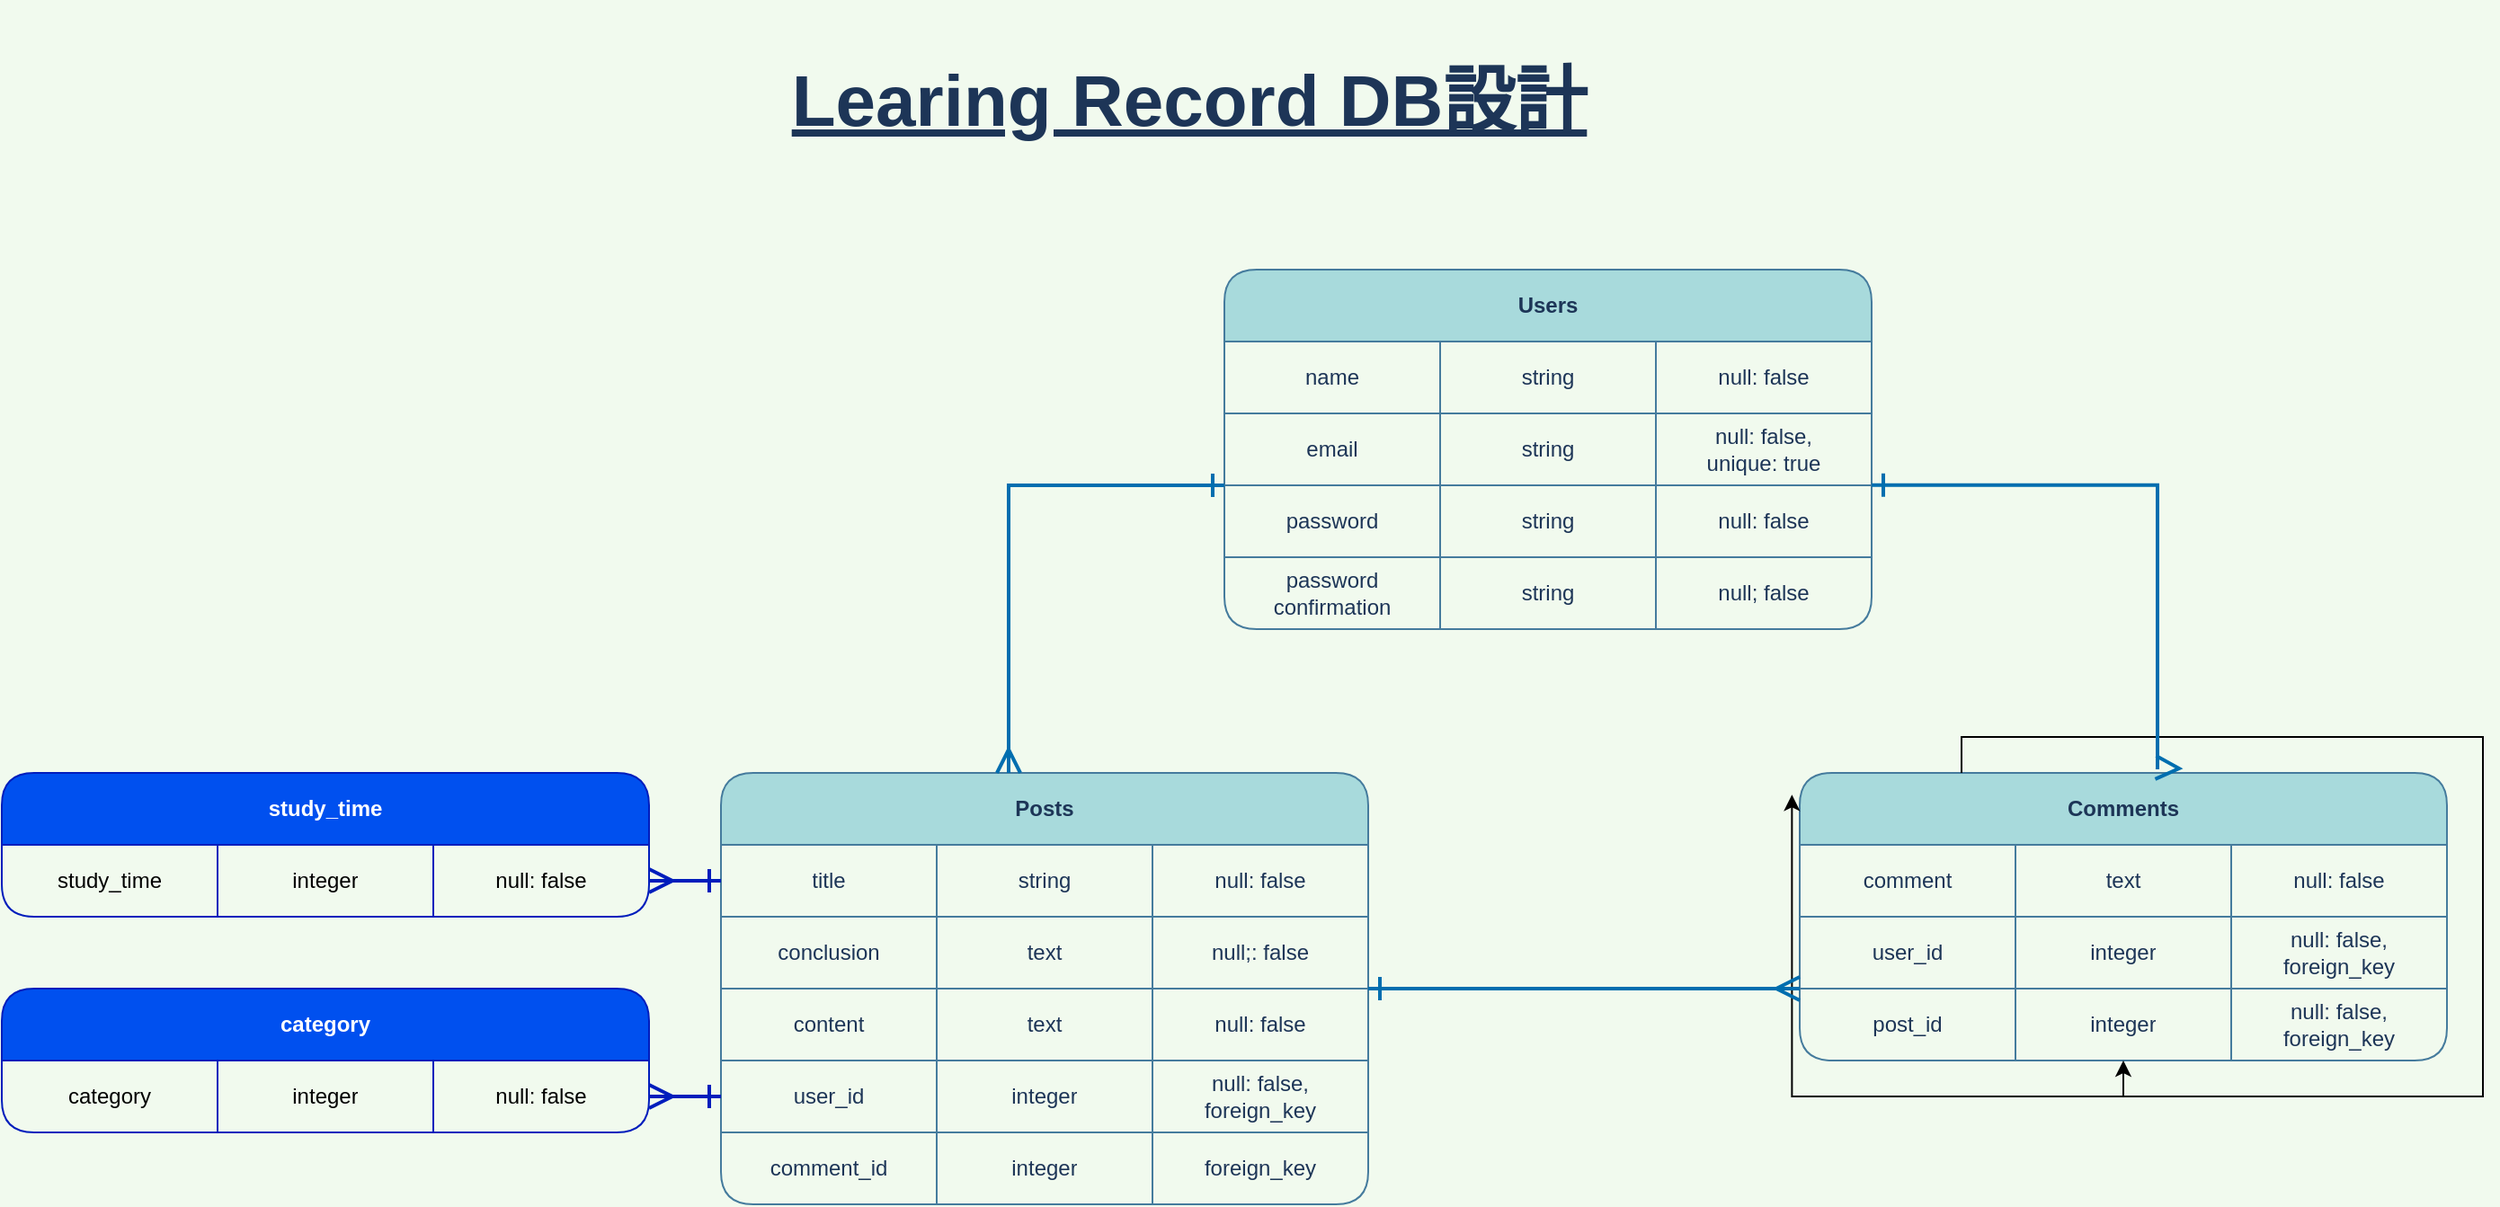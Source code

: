 <mxfile version="13.10.0" type="embed">
    <diagram id="OnWF7jWq-gfAZtCp6Csi" name="Page-1">
        <mxGraphModel dx="1360" dy="1076" grid="1" gridSize="10" guides="1" tooltips="1" connect="1" arrows="1" fold="1" page="1" pageScale="1" pageWidth="827" pageHeight="1169" background="#F1FAEE" math="0" shadow="0">
            <root>
                <mxCell id="0"/>
                <mxCell id="1" parent="0"/>
                <mxCell id="2" value="Users" style="shape=table;html=1;whiteSpace=wrap;startSize=40;container=1;collapsible=0;childLayout=tableLayout;fontStyle=1;align=center;fillColor=#A8DADC;strokeColor=#457B9D;fontColor=#1D3557;rounded=1;" parent="1" vertex="1">
                    <mxGeometry x="760" y="160" width="360" height="200" as="geometry"/>
                </mxCell>
                <mxCell id="3" value="" style="shape=partialRectangle;html=1;whiteSpace=wrap;collapsible=0;dropTarget=0;pointerEvents=0;fillColor=none;top=0;left=0;bottom=0;right=0;points=[[0,0.5],[1,0.5]];portConstraint=eastwest;strokeColor=#457B9D;fontColor=#1D3557;rounded=1;" parent="2" vertex="1">
                    <mxGeometry y="40" width="360" height="40" as="geometry"/>
                </mxCell>
                <mxCell id="4" value="name" style="shape=partialRectangle;html=1;whiteSpace=wrap;connectable=0;fillColor=none;top=0;left=0;bottom=0;right=0;overflow=hidden;strokeColor=#457B9D;fontColor=#1D3557;rounded=1;" parent="3" vertex="1">
                    <mxGeometry width="120" height="40" as="geometry"/>
                </mxCell>
                <mxCell id="5" value="string" style="shape=partialRectangle;html=1;whiteSpace=wrap;connectable=0;fillColor=none;top=0;left=0;bottom=0;right=0;overflow=hidden;strokeColor=#457B9D;fontColor=#1D3557;rounded=1;" parent="3" vertex="1">
                    <mxGeometry x="120" width="120" height="40" as="geometry"/>
                </mxCell>
                <mxCell id="6" value="null: false" style="shape=partialRectangle;html=1;whiteSpace=wrap;connectable=0;fillColor=none;top=0;left=0;bottom=0;right=0;overflow=hidden;strokeColor=#457B9D;fontColor=#1D3557;rounded=1;" parent="3" vertex="1">
                    <mxGeometry x="240" width="120" height="40" as="geometry"/>
                </mxCell>
                <mxCell id="7" value="" style="shape=partialRectangle;html=1;whiteSpace=wrap;collapsible=0;dropTarget=0;pointerEvents=0;fillColor=none;top=0;left=0;bottom=0;right=0;points=[[0,0.5],[1,0.5]];portConstraint=eastwest;strokeColor=#457B9D;fontColor=#1D3557;rounded=1;" parent="2" vertex="1">
                    <mxGeometry y="80" width="360" height="40" as="geometry"/>
                </mxCell>
                <mxCell id="8" value="email" style="shape=partialRectangle;html=1;whiteSpace=wrap;connectable=0;fillColor=none;top=0;left=0;bottom=0;right=0;overflow=hidden;strokeColor=#457B9D;fontColor=#1D3557;rounded=1;" parent="7" vertex="1">
                    <mxGeometry width="120" height="40" as="geometry"/>
                </mxCell>
                <mxCell id="9" value="string" style="shape=partialRectangle;html=1;whiteSpace=wrap;connectable=0;fillColor=none;top=0;left=0;bottom=0;right=0;overflow=hidden;strokeColor=#457B9D;fontColor=#1D3557;rounded=1;" parent="7" vertex="1">
                    <mxGeometry x="120" width="120" height="40" as="geometry"/>
                </mxCell>
                <mxCell id="10" value="null: false,&lt;br&gt;unique: true" style="shape=partialRectangle;html=1;whiteSpace=wrap;connectable=0;fillColor=none;top=0;left=0;bottom=0;right=0;overflow=hidden;strokeColor=#457B9D;fontColor=#1D3557;rounded=1;" parent="7" vertex="1">
                    <mxGeometry x="240" width="120" height="40" as="geometry"/>
                </mxCell>
                <mxCell id="15" value="" style="shape=partialRectangle;html=1;whiteSpace=wrap;collapsible=0;dropTarget=0;pointerEvents=0;fillColor=none;top=0;left=0;bottom=0;right=0;points=[[0,0.5],[1,0.5]];portConstraint=eastwest;strokeColor=#457B9D;fontColor=#1D3557;rounded=1;" parent="2" vertex="1">
                    <mxGeometry y="120" width="360" height="40" as="geometry"/>
                </mxCell>
                <mxCell id="16" value="password" style="shape=partialRectangle;html=1;whiteSpace=wrap;connectable=0;fillColor=none;top=0;left=0;bottom=0;right=0;overflow=hidden;strokeColor=#457B9D;fontColor=#1D3557;rounded=1;" parent="15" vertex="1">
                    <mxGeometry width="120" height="40" as="geometry"/>
                </mxCell>
                <mxCell id="17" value="string" style="shape=partialRectangle;html=1;whiteSpace=wrap;connectable=0;fillColor=none;top=0;left=0;bottom=0;right=0;overflow=hidden;strokeColor=#457B9D;fontColor=#1D3557;rounded=1;" parent="15" vertex="1">
                    <mxGeometry x="120" width="120" height="40" as="geometry"/>
                </mxCell>
                <mxCell id="18" value="null: false" style="shape=partialRectangle;html=1;whiteSpace=wrap;connectable=0;fillColor=none;top=0;left=0;bottom=0;right=0;overflow=hidden;strokeColor=#457B9D;fontColor=#1D3557;rounded=1;" parent="15" vertex="1">
                    <mxGeometry x="240" width="120" height="40" as="geometry"/>
                </mxCell>
                <mxCell id="11" value="" style="shape=partialRectangle;html=1;whiteSpace=wrap;collapsible=0;dropTarget=0;pointerEvents=0;fillColor=none;top=0;left=0;bottom=0;right=0;points=[[0,0.5],[1,0.5]];portConstraint=eastwest;strokeColor=#457B9D;fontColor=#1D3557;rounded=1;" parent="2" vertex="1">
                    <mxGeometry y="160" width="360" height="40" as="geometry"/>
                </mxCell>
                <mxCell id="12" value="password&lt;br&gt;confirmation" style="shape=partialRectangle;html=1;whiteSpace=wrap;connectable=0;fillColor=none;top=0;left=0;bottom=0;right=0;overflow=hidden;strokeColor=#457B9D;fontColor=#1D3557;rounded=1;" parent="11" vertex="1">
                    <mxGeometry width="120" height="40" as="geometry"/>
                </mxCell>
                <mxCell id="13" value="string" style="shape=partialRectangle;html=1;whiteSpace=wrap;connectable=0;fillColor=none;top=0;left=0;bottom=0;right=0;overflow=hidden;strokeColor=#457B9D;fontColor=#1D3557;rounded=1;" parent="11" vertex="1">
                    <mxGeometry x="120" width="120" height="40" as="geometry"/>
                </mxCell>
                <mxCell id="14" value="null; false" style="shape=partialRectangle;html=1;whiteSpace=wrap;connectable=0;fillColor=none;top=0;left=0;bottom=0;right=0;overflow=hidden;strokeColor=#457B9D;fontColor=#1D3557;rounded=1;" parent="11" vertex="1">
                    <mxGeometry x="240" width="120" height="40" as="geometry"/>
                </mxCell>
                <mxCell id="32" value="Posts" style="shape=table;html=1;whiteSpace=wrap;startSize=40;container=1;collapsible=0;childLayout=tableLayout;fontStyle=1;align=center;fillColor=#A8DADC;strokeColor=#457B9D;fontColor=#1D3557;rounded=1;" parent="1" vertex="1">
                    <mxGeometry x="480" y="440" width="360" height="240" as="geometry"/>
                </mxCell>
                <mxCell id="33" value="" style="shape=partialRectangle;html=1;whiteSpace=wrap;collapsible=0;dropTarget=0;pointerEvents=0;fillColor=none;top=0;left=0;bottom=0;right=0;points=[[0,0.5],[1,0.5]];portConstraint=eastwest;strokeColor=#457B9D;fontColor=#1D3557;rounded=1;" parent="32" vertex="1">
                    <mxGeometry y="40" width="360" height="40" as="geometry"/>
                </mxCell>
                <mxCell id="34" value="title" style="shape=partialRectangle;html=1;whiteSpace=wrap;connectable=0;fillColor=none;top=0;left=0;bottom=0;right=0;overflow=hidden;strokeColor=#457B9D;fontColor=#1D3557;rounded=1;" parent="33" vertex="1">
                    <mxGeometry width="120" height="40" as="geometry"/>
                </mxCell>
                <mxCell id="35" value="string" style="shape=partialRectangle;html=1;whiteSpace=wrap;connectable=0;fillColor=none;top=0;left=0;bottom=0;right=0;overflow=hidden;strokeColor=#457B9D;fontColor=#1D3557;rounded=1;" parent="33" vertex="1">
                    <mxGeometry x="120" width="120" height="40" as="geometry"/>
                </mxCell>
                <mxCell id="36" value="null: false" style="shape=partialRectangle;html=1;whiteSpace=wrap;connectable=0;fillColor=none;top=0;left=0;bottom=0;right=0;overflow=hidden;strokeColor=#457B9D;fontColor=#1D3557;rounded=1;" parent="33" vertex="1">
                    <mxGeometry x="240" width="120" height="40" as="geometry"/>
                </mxCell>
                <mxCell id="37" value="" style="shape=partialRectangle;html=1;whiteSpace=wrap;collapsible=0;dropTarget=0;pointerEvents=0;fillColor=none;top=0;left=0;bottom=0;right=0;points=[[0,0.5],[1,0.5]];portConstraint=eastwest;strokeColor=#457B9D;fontColor=#1D3557;rounded=1;" parent="32" vertex="1">
                    <mxGeometry y="80" width="360" height="40" as="geometry"/>
                </mxCell>
                <mxCell id="38" value="conclusion" style="shape=partialRectangle;html=1;whiteSpace=wrap;connectable=0;fillColor=none;top=0;left=0;bottom=0;right=0;overflow=hidden;strokeColor=#457B9D;fontColor=#1D3557;rounded=1;" parent="37" vertex="1">
                    <mxGeometry width="120" height="40" as="geometry"/>
                </mxCell>
                <mxCell id="39" value="text" style="shape=partialRectangle;html=1;whiteSpace=wrap;connectable=0;fillColor=none;top=0;left=0;bottom=0;right=0;overflow=hidden;strokeColor=#457B9D;fontColor=#1D3557;rounded=1;" parent="37" vertex="1">
                    <mxGeometry x="120" width="120" height="40" as="geometry"/>
                </mxCell>
                <mxCell id="40" value="null;: false" style="shape=partialRectangle;html=1;whiteSpace=wrap;connectable=0;fillColor=none;top=0;left=0;bottom=0;right=0;overflow=hidden;strokeColor=#457B9D;fontColor=#1D3557;rounded=1;" parent="37" vertex="1">
                    <mxGeometry x="240" width="120" height="40" as="geometry"/>
                </mxCell>
                <mxCell id="41" value="" style="shape=partialRectangle;html=1;whiteSpace=wrap;collapsible=0;dropTarget=0;pointerEvents=0;fillColor=none;top=0;left=0;bottom=0;right=0;points=[[0,0.5],[1,0.5]];portConstraint=eastwest;strokeColor=#457B9D;fontColor=#1D3557;rounded=1;" parent="32" vertex="1">
                    <mxGeometry y="120" width="360" height="40" as="geometry"/>
                </mxCell>
                <mxCell id="42" value="content" style="shape=partialRectangle;html=1;whiteSpace=wrap;connectable=0;fillColor=none;top=0;left=0;bottom=0;right=0;overflow=hidden;strokeColor=#457B9D;fontColor=#1D3557;rounded=1;" parent="41" vertex="1">
                    <mxGeometry width="120" height="40" as="geometry"/>
                </mxCell>
                <mxCell id="43" value="text" style="shape=partialRectangle;html=1;whiteSpace=wrap;connectable=0;fillColor=none;top=0;left=0;bottom=0;right=0;overflow=hidden;strokeColor=#457B9D;fontColor=#1D3557;rounded=1;" parent="41" vertex="1">
                    <mxGeometry x="120" width="120" height="40" as="geometry"/>
                </mxCell>
                <mxCell id="44" value="null: false" style="shape=partialRectangle;html=1;whiteSpace=wrap;connectable=0;fillColor=none;top=0;left=0;bottom=0;right=0;overflow=hidden;strokeColor=#457B9D;fontColor=#1D3557;rounded=1;" parent="41" vertex="1">
                    <mxGeometry x="240" width="120" height="40" as="geometry"/>
                </mxCell>
                <mxCell id="49" value="" style="shape=partialRectangle;html=1;whiteSpace=wrap;collapsible=0;dropTarget=0;pointerEvents=0;fillColor=none;top=0;left=0;bottom=0;right=0;points=[[0,0.5],[1,0.5]];portConstraint=eastwest;strokeColor=#457B9D;fontColor=#1D3557;rounded=1;" parent="32" vertex="1">
                    <mxGeometry y="160" width="360" height="40" as="geometry"/>
                </mxCell>
                <mxCell id="50" value="user_id" style="shape=partialRectangle;html=1;whiteSpace=wrap;connectable=0;fillColor=none;top=0;left=0;bottom=0;right=0;overflow=hidden;strokeColor=#457B9D;fontColor=#1D3557;rounded=1;" parent="49" vertex="1">
                    <mxGeometry width="120" height="40" as="geometry"/>
                </mxCell>
                <mxCell id="51" value="integer" style="shape=partialRectangle;html=1;whiteSpace=wrap;connectable=0;fillColor=none;top=0;left=0;bottom=0;right=0;overflow=hidden;strokeColor=#457B9D;fontColor=#1D3557;rounded=1;" parent="49" vertex="1">
                    <mxGeometry x="120" width="120" height="40" as="geometry"/>
                </mxCell>
                <mxCell id="52" value="null: false,&lt;br&gt;foreign_key" style="shape=partialRectangle;html=1;whiteSpace=wrap;connectable=0;fillColor=none;top=0;left=0;bottom=0;right=0;overflow=hidden;strokeColor=#457B9D;fontColor=#1D3557;rounded=1;" parent="49" vertex="1">
                    <mxGeometry x="240" width="120" height="40" as="geometry"/>
                </mxCell>
                <mxCell id="45" value="" style="shape=partialRectangle;html=1;whiteSpace=wrap;collapsible=0;dropTarget=0;pointerEvents=0;fillColor=none;top=0;left=0;bottom=0;right=0;points=[[0,0.5],[1,0.5]];portConstraint=eastwest;strokeColor=#457B9D;fontColor=#1D3557;rounded=1;" parent="32" vertex="1">
                    <mxGeometry y="200" width="360" height="40" as="geometry"/>
                </mxCell>
                <mxCell id="46" value="comment_id" style="shape=partialRectangle;html=1;whiteSpace=wrap;connectable=0;fillColor=none;top=0;left=0;bottom=0;right=0;overflow=hidden;strokeColor=#457B9D;fontColor=#1D3557;rounded=1;" parent="45" vertex="1">
                    <mxGeometry width="120" height="40" as="geometry"/>
                </mxCell>
                <mxCell id="47" value="integer" style="shape=partialRectangle;html=1;whiteSpace=wrap;connectable=0;fillColor=none;top=0;left=0;bottom=0;right=0;overflow=hidden;strokeColor=#457B9D;fontColor=#1D3557;rounded=1;" parent="45" vertex="1">
                    <mxGeometry x="120" width="120" height="40" as="geometry"/>
                </mxCell>
                <mxCell id="48" value="foreign_key" style="shape=partialRectangle;html=1;whiteSpace=wrap;connectable=0;fillColor=none;top=0;left=0;bottom=0;right=0;overflow=hidden;strokeColor=#457B9D;fontColor=#1D3557;rounded=1;" parent="45" vertex="1">
                    <mxGeometry x="240" width="120" height="40" as="geometry"/>
                </mxCell>
                <mxCell id="53" value="Comments" style="shape=table;html=1;whiteSpace=wrap;startSize=40;container=1;collapsible=0;childLayout=tableLayout;fontStyle=1;align=center;fillColor=#A8DADC;strokeColor=#457B9D;fontColor=#1D3557;rounded=1;" parent="1" vertex="1">
                    <mxGeometry x="1080" y="440" width="360" height="160" as="geometry"/>
                </mxCell>
                <mxCell id="54" value="" style="shape=partialRectangle;html=1;whiteSpace=wrap;collapsible=0;dropTarget=0;pointerEvents=0;fillColor=none;top=0;left=0;bottom=0;right=0;points=[[0,0.5],[1,0.5]];portConstraint=eastwest;strokeColor=#457B9D;fontColor=#1D3557;rounded=1;" parent="53" vertex="1">
                    <mxGeometry y="40" width="360" height="40" as="geometry"/>
                </mxCell>
                <mxCell id="55" value="comment" style="shape=partialRectangle;html=1;whiteSpace=wrap;connectable=0;fillColor=none;top=0;left=0;bottom=0;right=0;overflow=hidden;strokeColor=#457B9D;fontColor=#1D3557;rounded=1;" parent="54" vertex="1">
                    <mxGeometry width="120" height="40" as="geometry"/>
                </mxCell>
                <mxCell id="56" value="text" style="shape=partialRectangle;html=1;whiteSpace=wrap;connectable=0;fillColor=none;top=0;left=0;bottom=0;right=0;overflow=hidden;strokeColor=#457B9D;fontColor=#1D3557;rounded=1;" parent="54" vertex="1">
                    <mxGeometry x="120" width="120" height="40" as="geometry"/>
                </mxCell>
                <mxCell id="57" value="null: false" style="shape=partialRectangle;html=1;whiteSpace=wrap;connectable=0;fillColor=none;top=0;left=0;bottom=0;right=0;overflow=hidden;strokeColor=#457B9D;fontColor=#1D3557;rounded=1;" parent="54" vertex="1">
                    <mxGeometry x="240" width="120" height="40" as="geometry"/>
                </mxCell>
                <mxCell id="58" value="" style="shape=partialRectangle;html=1;whiteSpace=wrap;collapsible=0;dropTarget=0;pointerEvents=0;fillColor=none;top=0;left=0;bottom=0;right=0;points=[[0,0.5],[1,0.5]];portConstraint=eastwest;strokeColor=#457B9D;fontColor=#1D3557;rounded=1;" parent="53" vertex="1">
                    <mxGeometry y="80" width="360" height="40" as="geometry"/>
                </mxCell>
                <mxCell id="59" value="user_id" style="shape=partialRectangle;html=1;whiteSpace=wrap;connectable=0;fillColor=none;top=0;left=0;bottom=0;right=0;overflow=hidden;strokeColor=#457B9D;fontColor=#1D3557;rounded=1;" parent="58" vertex="1">
                    <mxGeometry width="120" height="40" as="geometry"/>
                </mxCell>
                <mxCell id="60" value="integer" style="shape=partialRectangle;html=1;whiteSpace=wrap;connectable=0;fillColor=none;top=0;left=0;bottom=0;right=0;overflow=hidden;strokeColor=#457B9D;fontColor=#1D3557;rounded=1;" parent="58" vertex="1">
                    <mxGeometry x="120" width="120" height="40" as="geometry"/>
                </mxCell>
                <mxCell id="61" value="null: false,&lt;br&gt;foreign_key" style="shape=partialRectangle;html=1;whiteSpace=wrap;connectable=0;fillColor=none;top=0;left=0;bottom=0;right=0;overflow=hidden;strokeColor=#457B9D;fontColor=#1D3557;rounded=1;" parent="58" vertex="1">
                    <mxGeometry x="240" width="120" height="40" as="geometry"/>
                </mxCell>
                <mxCell id="62" value="" style="shape=partialRectangle;html=1;whiteSpace=wrap;collapsible=0;dropTarget=0;pointerEvents=0;fillColor=none;top=0;left=0;bottom=0;right=0;points=[[0,0.5],[1,0.5]];portConstraint=eastwest;strokeColor=#457B9D;fontColor=#1D3557;rounded=1;" parent="53" vertex="1">
                    <mxGeometry y="120" width="360" height="40" as="geometry"/>
                </mxCell>
                <mxCell id="63" value="post_id" style="shape=partialRectangle;html=1;whiteSpace=wrap;connectable=0;fillColor=none;top=0;left=0;bottom=0;right=0;overflow=hidden;strokeColor=#457B9D;fontColor=#1D3557;rounded=1;" parent="62" vertex="1">
                    <mxGeometry width="120" height="40" as="geometry"/>
                </mxCell>
                <mxCell id="64" value="integer" style="shape=partialRectangle;html=1;whiteSpace=wrap;connectable=0;fillColor=none;top=0;left=0;bottom=0;right=0;overflow=hidden;strokeColor=#457B9D;fontColor=#1D3557;rounded=1;" parent="62" vertex="1">
                    <mxGeometry x="120" width="120" height="40" as="geometry"/>
                </mxCell>
                <mxCell id="65" value="null: false,&lt;br&gt;foreign_key" style="shape=partialRectangle;html=1;whiteSpace=wrap;connectable=0;fillColor=none;top=0;left=0;bottom=0;right=0;overflow=hidden;strokeColor=#457B9D;fontColor=#1D3557;rounded=1;" parent="62" vertex="1">
                    <mxGeometry x="240" width="120" height="40" as="geometry"/>
                </mxCell>
                <mxCell id="70" value="&lt;h1 style=&quot;font-size: 40px;&quot;&gt;&lt;b style=&quot;font-size: 40px;&quot;&gt;Learing Record DB設計&lt;/b&gt;&lt;/h1&gt;" style="text;html=1;align=center;verticalAlign=middle;resizable=0;points=[];autosize=1;fontColor=#1D3557;fontStyle=4;rounded=1;fontSize=40;" parent="1" vertex="1">
                    <mxGeometry x="510" y="10" width="460" height="110" as="geometry"/>
                </mxCell>
                <mxCell id="72" value="study_time" style="shape=table;html=1;whiteSpace=wrap;startSize=40;container=1;collapsible=0;childLayout=tableLayout;fontStyle=1;align=center;rounded=1;strokeColor=#001DBC;fillColor=#0050ef;fontColor=#ffffff;" parent="1" vertex="1">
                    <mxGeometry x="80" y="440" width="360" height="80" as="geometry"/>
                </mxCell>
                <mxCell id="73" value="" style="shape=partialRectangle;html=1;whiteSpace=wrap;collapsible=0;dropTarget=0;pointerEvents=0;fillColor=none;top=0;left=0;bottom=0;right=0;points=[[0,0.5],[1,0.5]];portConstraint=eastwest;" parent="72" vertex="1">
                    <mxGeometry y="40" width="360" height="40" as="geometry"/>
                </mxCell>
                <mxCell id="74" value="&lt;font color=&quot;#000000&quot;&gt;study_time&lt;/font&gt;" style="shape=partialRectangle;html=1;whiteSpace=wrap;connectable=0;fillColor=none;top=0;left=0;bottom=0;right=0;overflow=hidden;" parent="73" vertex="1">
                    <mxGeometry width="120" height="40" as="geometry"/>
                </mxCell>
                <mxCell id="75" value="&lt;font color=&quot;#000000&quot;&gt;integer&lt;/font&gt;" style="shape=partialRectangle;html=1;whiteSpace=wrap;connectable=0;fillColor=none;top=0;left=0;bottom=0;right=0;overflow=hidden;" parent="73" vertex="1">
                    <mxGeometry x="120" width="120" height="40" as="geometry"/>
                </mxCell>
                <mxCell id="76" value="null: false" style="shape=partialRectangle;html=1;whiteSpace=wrap;connectable=0;fillColor=none;top=0;left=0;bottom=0;right=0;overflow=hidden;fontColor=#000000;" parent="73" vertex="1">
                    <mxGeometry x="240" width="120" height="40" as="geometry"/>
                </mxCell>
                <mxCell id="107" value="category" style="shape=table;html=1;whiteSpace=wrap;startSize=40;container=1;collapsible=0;childLayout=tableLayout;fontStyle=1;align=center;rounded=1;strokeColor=#001DBC;fillColor=#0050ef;fontColor=#ffffff;" parent="1" vertex="1">
                    <mxGeometry x="80" y="560" width="360" height="80" as="geometry"/>
                </mxCell>
                <mxCell id="108" value="" style="shape=partialRectangle;html=1;whiteSpace=wrap;collapsible=0;dropTarget=0;pointerEvents=0;fillColor=none;top=0;left=0;bottom=0;right=0;points=[[0,0.5],[1,0.5]];portConstraint=eastwest;" parent="107" vertex="1">
                    <mxGeometry y="40" width="360" height="40" as="geometry"/>
                </mxCell>
                <mxCell id="109" value="&lt;font color=&quot;#000000&quot;&gt;category&lt;/font&gt;" style="shape=partialRectangle;html=1;whiteSpace=wrap;connectable=0;fillColor=none;top=0;left=0;bottom=0;right=0;overflow=hidden;" parent="108" vertex="1">
                    <mxGeometry width="120" height="40" as="geometry"/>
                </mxCell>
                <mxCell id="110" value="&lt;font color=&quot;#000000&quot;&gt;integer&lt;/font&gt;" style="shape=partialRectangle;html=1;whiteSpace=wrap;connectable=0;fillColor=none;top=0;left=0;bottom=0;right=0;overflow=hidden;" parent="108" vertex="1">
                    <mxGeometry x="120" width="120" height="40" as="geometry"/>
                </mxCell>
                <mxCell id="111" value="null: false" style="shape=partialRectangle;html=1;whiteSpace=wrap;connectable=0;fillColor=none;top=0;left=0;bottom=0;right=0;overflow=hidden;fontColor=#000000;" parent="108" vertex="1">
                    <mxGeometry x="240" width="120" height="40" as="geometry"/>
                </mxCell>
                <mxCell id="112" style="edgeStyle=orthogonalEdgeStyle;rounded=0;orthogonalLoop=1;jettySize=auto;html=1;exitX=0.25;exitY=0;exitDx=0;exitDy=0;entryX=-0.012;entryY=0.076;entryDx=0;entryDy=0;entryPerimeter=0;fontSize=40;" parent="1" source="53" target="53" edge="1">
                    <mxGeometry relative="1" as="geometry"/>
                </mxCell>
                <mxCell id="113" style="edgeStyle=orthogonalEdgeStyle;rounded=0;orthogonalLoop=1;jettySize=auto;html=1;exitX=0.25;exitY=0;exitDx=0;exitDy=0;fontSize=40;fontColor=#000000;" parent="1" source="53" target="53" edge="1">
                    <mxGeometry relative="1" as="geometry"/>
                </mxCell>
                <mxCell id="118" style="edgeStyle=orthogonalEdgeStyle;rounded=0;orthogonalLoop=1;jettySize=auto;html=1;exitX=1;exitY=-0.003;exitDx=0;exitDy=0;fontSize=40;fontColor=#000000;strokeColor=#006EAF;fillColor=#1ba1e2;startArrow=ERone;startFill=0;endArrow=ERmany;endFill=0;exitPerimeter=0;strokeWidth=2;endSize=10;startSize=10;entryX=0.55;entryY=-0.019;entryDx=0;entryDy=0;entryPerimeter=0;" parent="1" source="15" target="53" edge="1">
                    <mxGeometry relative="1" as="geometry">
                        <mxPoint x="1279" y="430" as="targetPoint"/>
                        <Array as="points">
                            <mxPoint x="1279" y="280"/>
                        </Array>
                    </mxGeometry>
                </mxCell>
                <mxCell id="119" style="edgeStyle=orthogonalEdgeStyle;rounded=0;orthogonalLoop=1;jettySize=auto;html=1;startArrow=ERone;startFill=0;startSize=10;endArrow=ERmany;endFill=0;endSize=10;strokeColor=#006EAF;strokeWidth=2;fontSize=40;fontColor=#000000;fillColor=#1ba1e2;" parent="1" edge="1">
                    <mxGeometry relative="1" as="geometry">
                        <mxPoint x="760" y="280" as="sourcePoint"/>
                        <mxPoint x="640" y="440" as="targetPoint"/>
                        <Array as="points">
                            <mxPoint x="640" y="280"/>
                            <mxPoint x="640" y="440"/>
                        </Array>
                    </mxGeometry>
                </mxCell>
                <mxCell id="120" style="edgeStyle=orthogonalEdgeStyle;rounded=0;orthogonalLoop=1;jettySize=auto;html=1;startArrow=ERone;startFill=0;startSize=10;endArrow=ERmany;endFill=0;endSize=10;strokeColor=#006EAF;strokeWidth=2;fontSize=40;fontColor=#000000;fillColor=#1ba1e2;" parent="1" edge="1">
                    <mxGeometry relative="1" as="geometry">
                        <mxPoint x="840" y="560" as="sourcePoint"/>
                        <mxPoint x="1080" y="560" as="targetPoint"/>
                        <Array as="points">
                            <mxPoint x="840" y="560"/>
                            <mxPoint x="1080" y="560"/>
                        </Array>
                    </mxGeometry>
                </mxCell>
                <mxCell id="121" style="edgeStyle=orthogonalEdgeStyle;rounded=0;orthogonalLoop=1;jettySize=auto;html=1;exitX=1;exitY=0.5;exitDx=0;exitDy=0;entryX=0;entryY=0.5;entryDx=0;entryDy=0;startArrow=ERmany;startFill=0;startSize=10;endArrow=ERone;endFill=0;endSize=10;strokeColor=#001DBC;strokeWidth=2;fontSize=40;fontColor=#000000;fillColor=#0050ef;" parent="1" source="73" target="33" edge="1">
                    <mxGeometry relative="1" as="geometry"/>
                </mxCell>
                <mxCell id="122" style="edgeStyle=orthogonalEdgeStyle;rounded=0;orthogonalLoop=1;jettySize=auto;html=1;exitX=0;exitY=0.5;exitDx=0;exitDy=0;entryX=1;entryY=0.5;entryDx=0;entryDy=0;startArrow=ERone;startFill=0;startSize=10;endArrow=ERmany;endFill=0;endSize=10;strokeColor=#001DBC;strokeWidth=2;fontSize=40;fontColor=#000000;fillColor=#0050ef;" parent="1" source="49" target="108" edge="1">
                    <mxGeometry relative="1" as="geometry"/>
                </mxCell>
            </root>
        </mxGraphModel>
    </diagram>
</mxfile>